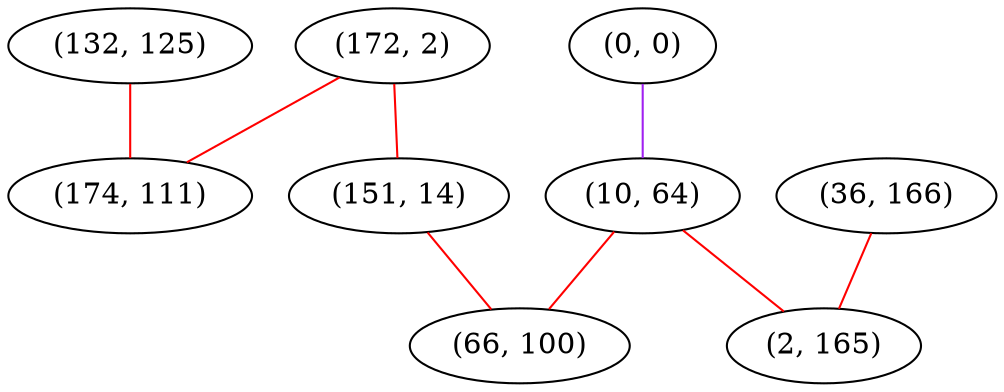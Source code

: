 graph "" {
"(132, 125)";
"(172, 2)";
"(0, 0)";
"(36, 166)";
"(151, 14)";
"(174, 111)";
"(10, 64)";
"(2, 165)";
"(66, 100)";
"(132, 125)" -- "(174, 111)"  [color=red, key=0, weight=1];
"(172, 2)" -- "(151, 14)"  [color=red, key=0, weight=1];
"(172, 2)" -- "(174, 111)"  [color=red, key=0, weight=1];
"(0, 0)" -- "(10, 64)"  [color=purple, key=0, weight=4];
"(36, 166)" -- "(2, 165)"  [color=red, key=0, weight=1];
"(151, 14)" -- "(66, 100)"  [color=red, key=0, weight=1];
"(10, 64)" -- "(2, 165)"  [color=red, key=0, weight=1];
"(10, 64)" -- "(66, 100)"  [color=red, key=0, weight=1];
}
